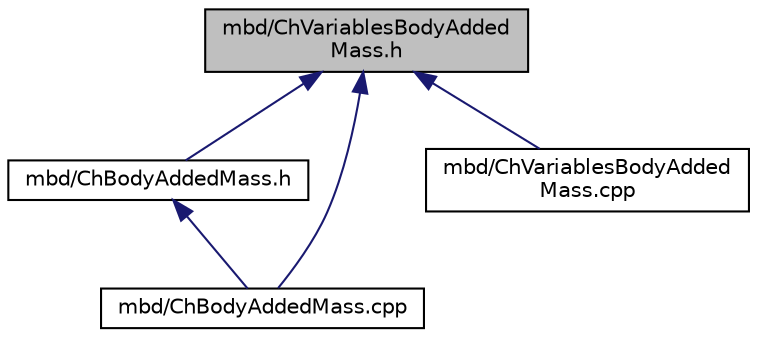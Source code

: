 digraph "mbd/ChVariablesBodyAddedMass.h"
{
 // LATEX_PDF_SIZE
  edge [fontname="Helvetica",fontsize="10",labelfontname="Helvetica",labelfontsize="10"];
  node [fontname="Helvetica",fontsize="10",shape=record];
  Node1 [label="mbd/ChVariablesBodyAdded\lMass.h",height=0.2,width=0.4,color="black", fillcolor="grey75", style="filled", fontcolor="black",tooltip=" "];
  Node1 -> Node2 [dir="back",color="midnightblue",fontsize="10",style="solid",fontname="Helvetica"];
  Node2 [label="mbd/ChBodyAddedMass.h",height=0.2,width=0.4,color="black", fillcolor="white", style="filled",URL="$ChBodyAddedMass_8h.html",tooltip=" "];
  Node2 -> Node3 [dir="back",color="midnightblue",fontsize="10",style="solid",fontname="Helvetica"];
  Node3 [label="mbd/ChBodyAddedMass.cpp",height=0.2,width=0.4,color="black", fillcolor="white", style="filled",URL="$ChBodyAddedMass_8cpp.html",tooltip=" "];
  Node1 -> Node3 [dir="back",color="midnightblue",fontsize="10",style="solid",fontname="Helvetica"];
  Node1 -> Node4 [dir="back",color="midnightblue",fontsize="10",style="solid",fontname="Helvetica"];
  Node4 [label="mbd/ChVariablesBodyAdded\lMass.cpp",height=0.2,width=0.4,color="black", fillcolor="white", style="filled",URL="$ChVariablesBodyAddedMass_8cpp.html",tooltip=" "];
}
